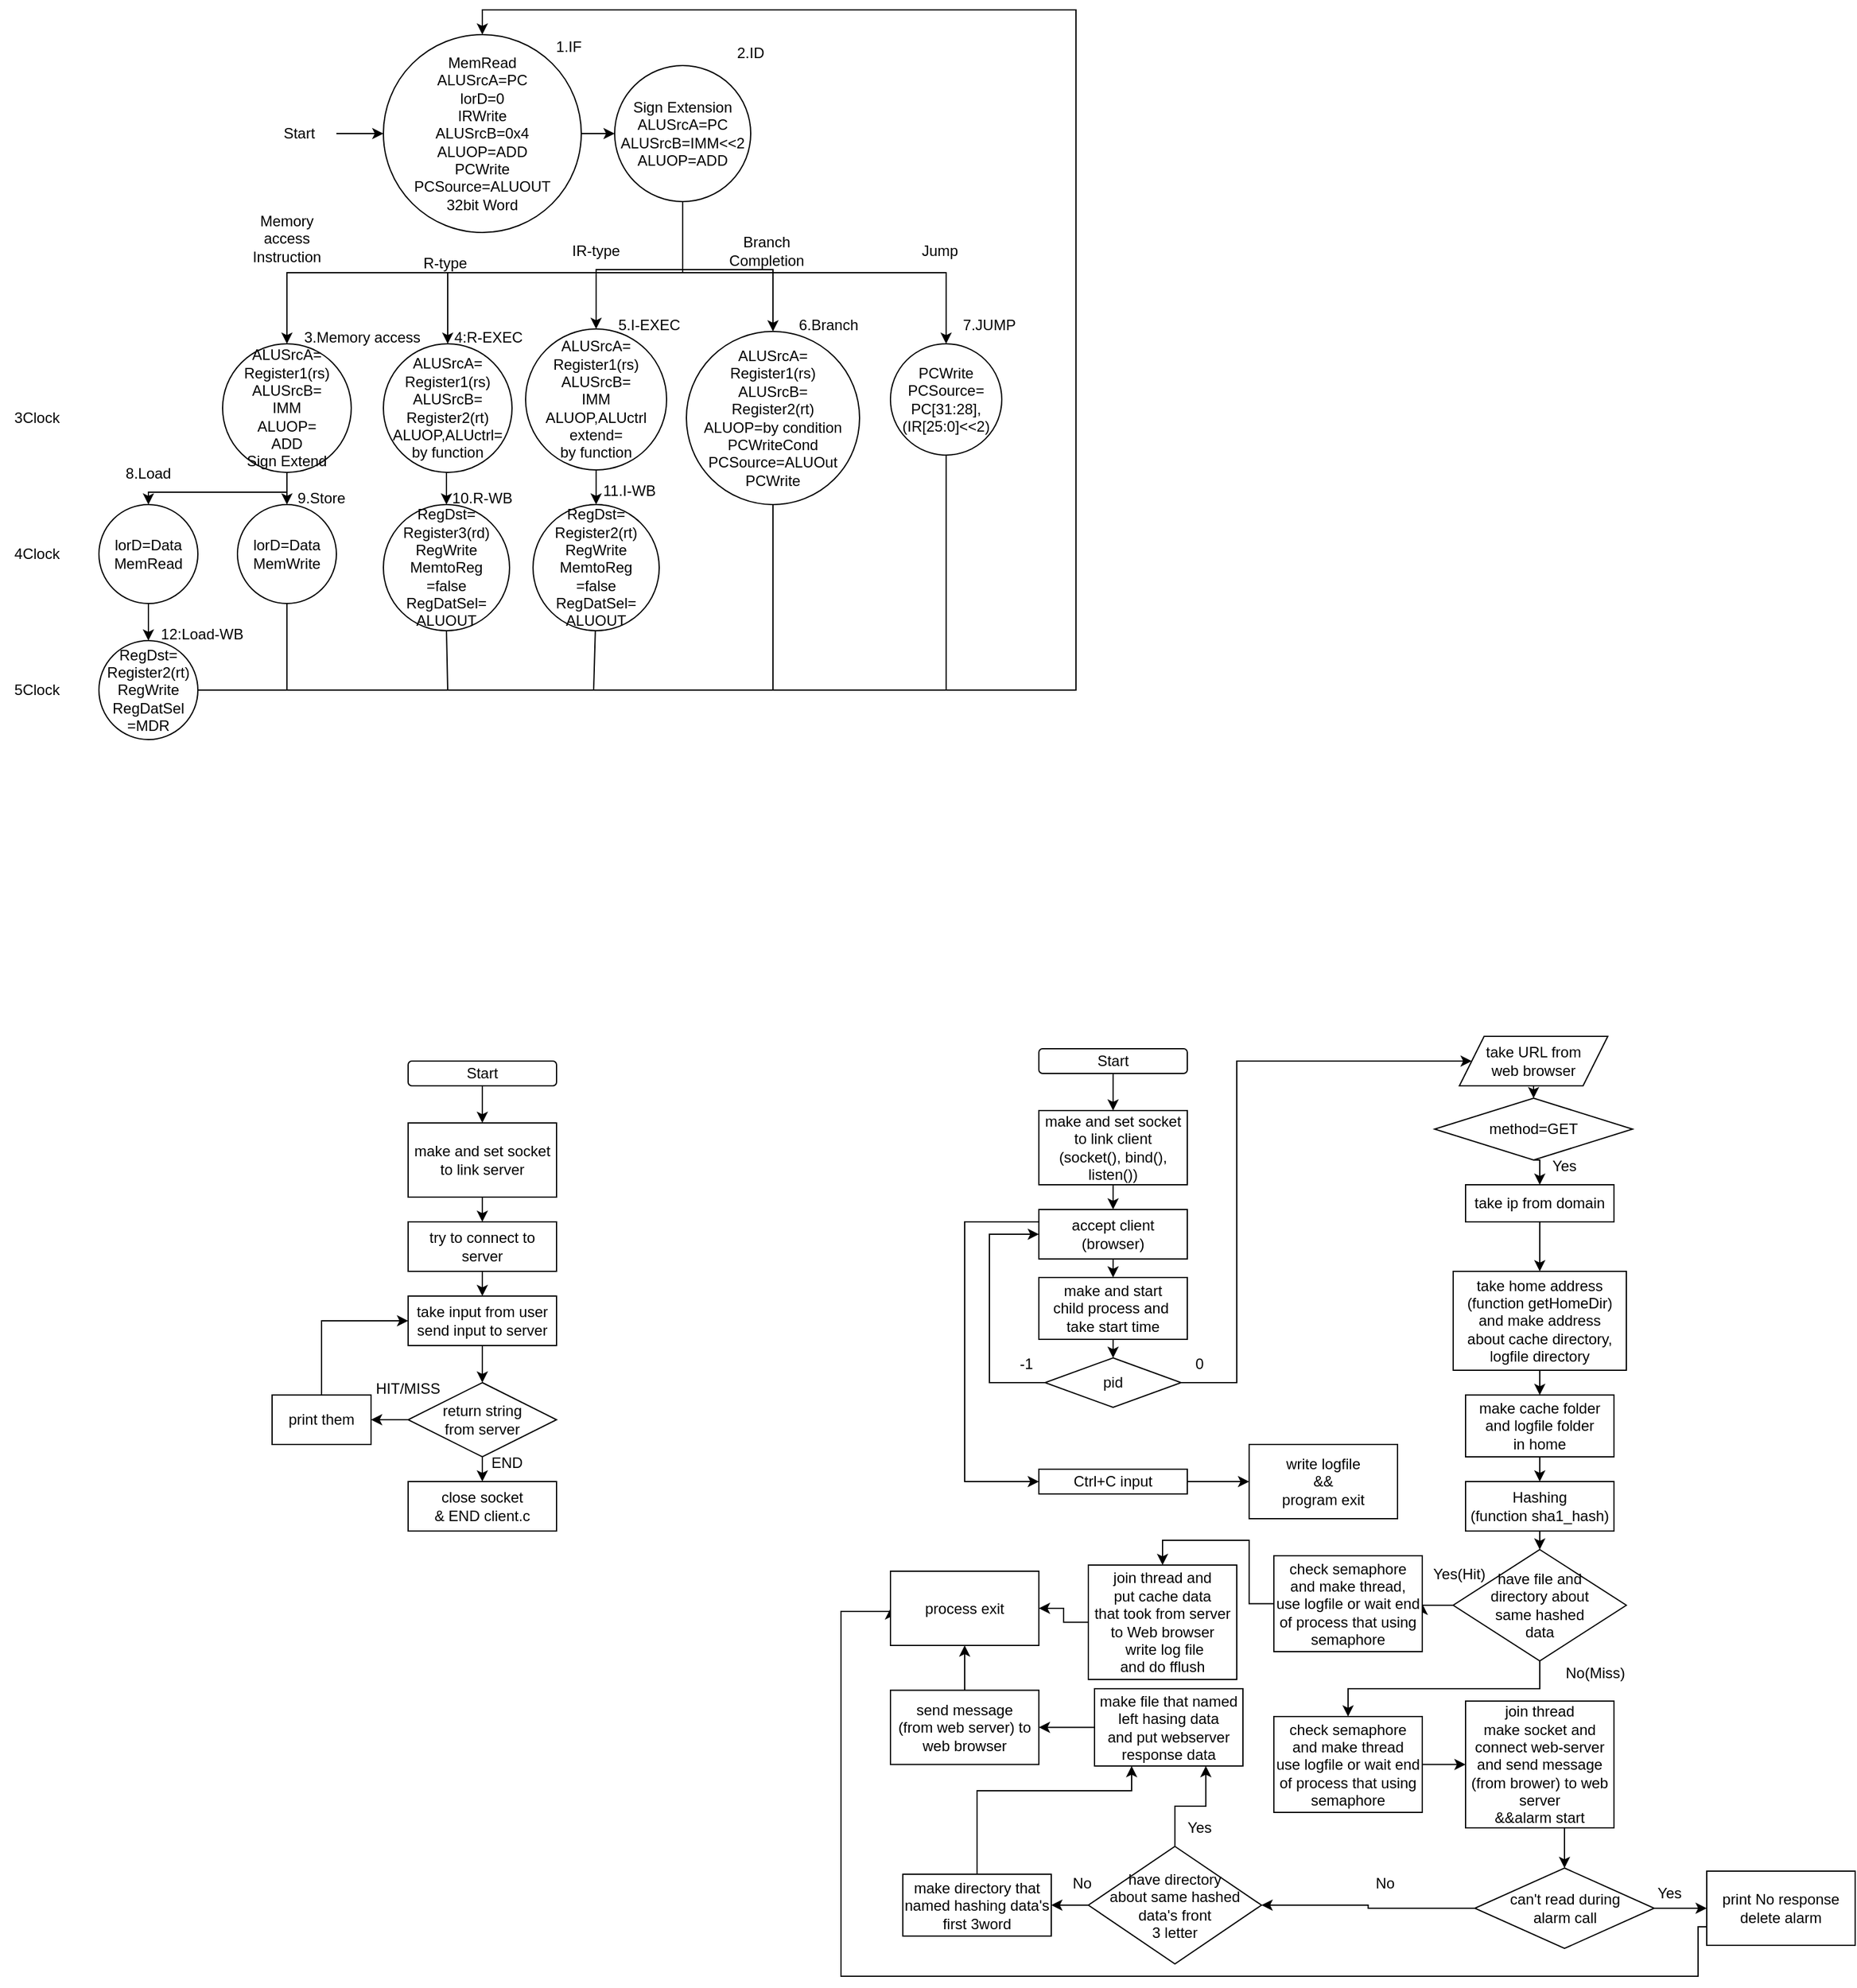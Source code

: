<mxfile version="18.1.3" type="github">
  <diagram id="t_6TBzPHU2TRJwSv7pgD" name="Page-1">
    <mxGraphModel dx="3137" dy="1996" grid="1" gridSize="10" guides="1" tooltips="1" connect="1" arrows="1" fold="1" page="1" pageScale="1" pageWidth="827" pageHeight="1169" math="0" shadow="0">
      <root>
        <mxCell id="0" />
        <mxCell id="1" parent="0" />
        <mxCell id="Y2z3vIwUoCFuLzMh5WhQ-5" style="edgeStyle=orthogonalEdgeStyle;rounded=0;orthogonalLoop=1;jettySize=auto;html=1;exitX=0.5;exitY=1;exitDx=0;exitDy=0;entryX=0.5;entryY=0;entryDx=0;entryDy=0;" parent="1" source="vjKsTmlLSWJOUTj1bVv7-1" target="Y2z3vIwUoCFuLzMh5WhQ-4" edge="1">
          <mxGeometry relative="1" as="geometry" />
        </mxCell>
        <mxCell id="vjKsTmlLSWJOUTj1bVv7-1" value="Start" style="rounded=1;whiteSpace=wrap;html=1;" parent="1" vertex="1">
          <mxGeometry x="-180" y="-30" width="120" height="20" as="geometry" />
        </mxCell>
        <mxCell id="vu2SXQQRVCWnUn75O9n0-8" style="edgeStyle=orthogonalEdgeStyle;rounded=0;orthogonalLoop=1;jettySize=auto;html=1;exitX=0.5;exitY=1;exitDx=0;exitDy=0;entryX=0.5;entryY=0;entryDx=0;entryDy=0;" parent="1" source="vjKsTmlLSWJOUTj1bVv7-12" target="vu2SXQQRVCWnUn75O9n0-7" edge="1">
          <mxGeometry relative="1" as="geometry" />
        </mxCell>
        <mxCell id="vjKsTmlLSWJOUTj1bVv7-12" value="Hashing&lt;br&gt;(function sha1_hash)" style="rounded=0;whiteSpace=wrap;html=1;" parent="1" vertex="1">
          <mxGeometry x="165" y="320" width="120" height="40" as="geometry" />
        </mxCell>
        <mxCell id="I2Csi39uXCIvPB88gHjd-7" style="edgeStyle=orthogonalEdgeStyle;rounded=0;orthogonalLoop=1;jettySize=auto;html=1;exitX=0.5;exitY=1;exitDx=0;exitDy=0;entryX=0.5;entryY=0;entryDx=0;entryDy=0;" parent="1" source="I2Csi39uXCIvPB88gHjd-2" target="I2Csi39uXCIvPB88gHjd-6" edge="1">
          <mxGeometry relative="1" as="geometry" />
        </mxCell>
        <mxCell id="I2Csi39uXCIvPB88gHjd-2" value="take home address&lt;br&gt;(function getHomeDir)&lt;br&gt;and make address&lt;br&gt;about cache directory,&lt;br&gt;logfile directory" style="rounded=0;whiteSpace=wrap;html=1;" parent="1" vertex="1">
          <mxGeometry x="155" y="150" width="140" height="80" as="geometry" />
        </mxCell>
        <mxCell id="nNZ8SvuSxZ7z4wQWRkxc-19" style="edgeStyle=orthogonalEdgeStyle;rounded=0;orthogonalLoop=1;jettySize=auto;html=1;exitX=0.5;exitY=1;exitDx=0;exitDy=0;entryX=0.5;entryY=0;entryDx=0;entryDy=0;" parent="1" source="I2Csi39uXCIvPB88gHjd-6" edge="1">
          <mxGeometry relative="1" as="geometry">
            <mxPoint x="225" y="320" as="targetPoint" />
          </mxGeometry>
        </mxCell>
        <mxCell id="I2Csi39uXCIvPB88gHjd-6" value="make cache folder and logfile folder&lt;br&gt;in home" style="rounded=0;whiteSpace=wrap;html=1;" parent="1" vertex="1">
          <mxGeometry x="165" y="250" width="120" height="50" as="geometry" />
        </mxCell>
        <mxCell id="CQIo6EbV2_NXLOoVZTtR-18" style="edgeStyle=orthogonalEdgeStyle;rounded=0;orthogonalLoop=1;jettySize=auto;html=1;exitX=0;exitY=0.5;exitDx=0;exitDy=0;entryX=1;entryY=0.5;entryDx=0;entryDy=0;" parent="1" source="I2Csi39uXCIvPB88gHjd-12" target="CQIo6EbV2_NXLOoVZTtR-17" edge="1">
          <mxGeometry relative="1" as="geometry" />
        </mxCell>
        <mxCell id="I2Csi39uXCIvPB88gHjd-12" value="make file that named left hasing data&lt;br&gt;and put webserver&lt;br&gt;response data" style="rounded=0;whiteSpace=wrap;html=1;" parent="1" vertex="1">
          <mxGeometry x="-135" y="487.5" width="120" height="62.5" as="geometry" />
        </mxCell>
        <mxCell id="CQIo6EbV2_NXLOoVZTtR-10" style="edgeStyle=orthogonalEdgeStyle;rounded=0;orthogonalLoop=1;jettySize=auto;html=1;exitX=0.5;exitY=1;exitDx=0;exitDy=0;entryX=0.5;entryY=0;entryDx=0;entryDy=0;" parent="1" source="vu2SXQQRVCWnUn75O9n0-7" target="Ky5NVHh-QfmgxSO9MNWo-6" edge="1">
          <mxGeometry relative="1" as="geometry" />
        </mxCell>
        <mxCell id="Ky5NVHh-QfmgxSO9MNWo-3" style="edgeStyle=orthogonalEdgeStyle;rounded=0;orthogonalLoop=1;jettySize=auto;html=1;exitX=0;exitY=0.5;exitDx=0;exitDy=0;entryX=1;entryY=0.5;entryDx=0;entryDy=0;" parent="1" source="vu2SXQQRVCWnUn75O9n0-7" target="Ky5NVHh-QfmgxSO9MNWo-1" edge="1">
          <mxGeometry relative="1" as="geometry" />
        </mxCell>
        <mxCell id="vu2SXQQRVCWnUn75O9n0-7" value="have file and &lt;br&gt;directory about &lt;br&gt;same hashed &lt;br&gt;data" style="rhombus;whiteSpace=wrap;html=1;" parent="1" vertex="1">
          <mxGeometry x="155" y="375" width="140" height="90" as="geometry" />
        </mxCell>
        <mxCell id="vu2SXQQRVCWnUn75O9n0-11" value="No(Miss)" style="text;html=1;strokeColor=none;fillColor=none;align=center;verticalAlign=middle;whiteSpace=wrap;rounded=0;" parent="1" vertex="1">
          <mxGeometry x="240" y="460" width="60" height="30" as="geometry" />
        </mxCell>
        <mxCell id="vu2SXQQRVCWnUn75O9n0-18" value="Yes(Hit)" style="text;html=1;strokeColor=none;fillColor=none;align=center;verticalAlign=middle;whiteSpace=wrap;rounded=0;" parent="1" vertex="1">
          <mxGeometry x="130" y="380" width="60" height="30" as="geometry" />
        </mxCell>
        <mxCell id="hi08b6Fvkj_9URR9vYfA-6" style="edgeStyle=orthogonalEdgeStyle;rounded=0;orthogonalLoop=1;jettySize=auto;html=1;exitX=0.5;exitY=0;exitDx=0;exitDy=0;entryX=0.25;entryY=1;entryDx=0;entryDy=0;" parent="1" source="hi08b6Fvkj_9URR9vYfA-2" target="I2Csi39uXCIvPB88gHjd-12" edge="1">
          <mxGeometry relative="1" as="geometry">
            <Array as="points">
              <mxPoint x="-230" y="570" />
              <mxPoint x="-105" y="570" />
            </Array>
          </mxGeometry>
        </mxCell>
        <mxCell id="hi08b6Fvkj_9URR9vYfA-2" value="make directory that named hashing data&#39;s first 3word" style="rounded=0;whiteSpace=wrap;html=1;" parent="1" vertex="1">
          <mxGeometry x="-290" y="637.5" width="120" height="50" as="geometry" />
        </mxCell>
        <mxCell id="hi08b6Fvkj_9URR9vYfA-7" value="Yes" style="text;html=1;strokeColor=none;fillColor=none;align=center;verticalAlign=middle;whiteSpace=wrap;rounded=0;" parent="1" vertex="1">
          <mxGeometry x="-80" y="585" width="60" height="30" as="geometry" />
        </mxCell>
        <mxCell id="nNZ8SvuSxZ7z4wQWRkxc-5" style="edgeStyle=orthogonalEdgeStyle;rounded=0;orthogonalLoop=1;jettySize=auto;html=1;exitX=0.5;exitY=1;exitDx=0;exitDy=0;entryX=0.5;entryY=0;entryDx=0;entryDy=0;" parent="1" source="Y2z3vIwUoCFuLzMh5WhQ-4" target="nNZ8SvuSxZ7z4wQWRkxc-4" edge="1">
          <mxGeometry relative="1" as="geometry" />
        </mxCell>
        <mxCell id="Y2z3vIwUoCFuLzMh5WhQ-4" value="make and set socket to link client&lt;br&gt;(socket(), bind(), listen())" style="rounded=0;whiteSpace=wrap;html=1;" parent="1" vertex="1">
          <mxGeometry x="-180" y="20" width="120" height="60" as="geometry" />
        </mxCell>
        <mxCell id="nNZ8SvuSxZ7z4wQWRkxc-8" style="edgeStyle=orthogonalEdgeStyle;rounded=0;orthogonalLoop=1;jettySize=auto;html=1;exitX=0.5;exitY=1;exitDx=0;exitDy=0;entryX=0.5;entryY=0;entryDx=0;entryDy=0;" parent="1" source="nNZ8SvuSxZ7z4wQWRkxc-4" target="nNZ8SvuSxZ7z4wQWRkxc-16" edge="1">
          <mxGeometry relative="1" as="geometry">
            <mxPoint x="-120.0" y="160" as="targetPoint" />
          </mxGeometry>
        </mxCell>
        <mxCell id="WwQHylQN8OvRQ_REzNWH-6" style="edgeStyle=orthogonalEdgeStyle;rounded=0;orthogonalLoop=1;jettySize=auto;html=1;exitX=0;exitY=0.25;exitDx=0;exitDy=0;entryX=0;entryY=0.5;entryDx=0;entryDy=0;" parent="1" source="nNZ8SvuSxZ7z4wQWRkxc-4" target="WwQHylQN8OvRQ_REzNWH-5" edge="1">
          <mxGeometry relative="1" as="geometry">
            <Array as="points">
              <mxPoint x="-240" y="110" />
              <mxPoint x="-240" y="320" />
            </Array>
          </mxGeometry>
        </mxCell>
        <mxCell id="nNZ8SvuSxZ7z4wQWRkxc-4" value="accept client&lt;br&gt;(browser)" style="rounded=0;whiteSpace=wrap;html=1;" parent="1" vertex="1">
          <mxGeometry x="-180" y="100" width="120" height="40" as="geometry" />
        </mxCell>
        <mxCell id="nNZ8SvuSxZ7z4wQWRkxc-11" style="edgeStyle=orthogonalEdgeStyle;rounded=0;orthogonalLoop=1;jettySize=auto;html=1;exitX=0.5;exitY=1;exitDx=0;exitDy=0;entryX=0.5;entryY=0;entryDx=0;entryDy=0;" parent="1" target="nNZ8SvuSxZ7z4wQWRkxc-10" edge="1">
          <mxGeometry relative="1" as="geometry">
            <mxPoint x="-120.0" y="200" as="sourcePoint" />
          </mxGeometry>
        </mxCell>
        <mxCell id="nNZ8SvuSxZ7z4wQWRkxc-14" style="edgeStyle=orthogonalEdgeStyle;rounded=0;orthogonalLoop=1;jettySize=auto;html=1;exitX=0;exitY=0.5;exitDx=0;exitDy=0;entryX=0;entryY=0.5;entryDx=0;entryDy=0;" parent="1" source="nNZ8SvuSxZ7z4wQWRkxc-10" target="nNZ8SvuSxZ7z4wQWRkxc-4" edge="1">
          <mxGeometry relative="1" as="geometry">
            <Array as="points">
              <mxPoint x="-220" y="240" />
              <mxPoint x="-220" y="120" />
            </Array>
          </mxGeometry>
        </mxCell>
        <mxCell id="nNZ8SvuSxZ7z4wQWRkxc-10" value="pid" style="rhombus;whiteSpace=wrap;html=1;" parent="1" vertex="1">
          <mxGeometry x="-175" y="220" width="110" height="40" as="geometry" />
        </mxCell>
        <mxCell id="nNZ8SvuSxZ7z4wQWRkxc-20" style="edgeStyle=orthogonalEdgeStyle;rounded=0;orthogonalLoop=1;jettySize=auto;html=1;exitX=0.25;exitY=1;exitDx=0;exitDy=0;entryX=0;entryY=0.5;entryDx=0;entryDy=0;" parent="1" source="nNZ8SvuSxZ7z4wQWRkxc-13" target="nNZ8SvuSxZ7z4wQWRkxc-17" edge="1">
          <mxGeometry relative="1" as="geometry">
            <Array as="points">
              <mxPoint x="-20" y="240" />
              <mxPoint x="-20" y="-20" />
            </Array>
          </mxGeometry>
        </mxCell>
        <mxCell id="nNZ8SvuSxZ7z4wQWRkxc-13" value="0" style="text;html=1;strokeColor=none;fillColor=none;align=center;verticalAlign=middle;whiteSpace=wrap;rounded=0;" parent="1" vertex="1">
          <mxGeometry x="-80" y="210" width="60" height="30" as="geometry" />
        </mxCell>
        <mxCell id="nNZ8SvuSxZ7z4wQWRkxc-15" value="-1" style="text;html=1;strokeColor=none;fillColor=none;align=center;verticalAlign=middle;whiteSpace=wrap;rounded=0;" parent="1" vertex="1">
          <mxGeometry x="-220" y="210" width="60" height="30" as="geometry" />
        </mxCell>
        <mxCell id="nNZ8SvuSxZ7z4wQWRkxc-16" value="make and start&lt;br&gt;child process and&amp;nbsp;&lt;br&gt;take start time" style="rounded=0;whiteSpace=wrap;html=1;" parent="1" vertex="1">
          <mxGeometry x="-180" y="155" width="120" height="50" as="geometry" />
        </mxCell>
        <mxCell id="Y353RMJcFQ483p9i0vvd-2" style="edgeStyle=orthogonalEdgeStyle;rounded=0;orthogonalLoop=1;jettySize=auto;html=1;exitX=0.5;exitY=1;exitDx=0;exitDy=0;entryX=0.5;entryY=0;entryDx=0;entryDy=0;" parent="1" source="nNZ8SvuSxZ7z4wQWRkxc-17" target="Y353RMJcFQ483p9i0vvd-1" edge="1">
          <mxGeometry relative="1" as="geometry" />
        </mxCell>
        <mxCell id="nNZ8SvuSxZ7z4wQWRkxc-17" value="take URL from&lt;br&gt;web browser" style="shape=parallelogram;perimeter=parallelogramPerimeter;whiteSpace=wrap;html=1;fixedSize=1;" parent="1" vertex="1">
          <mxGeometry x="160" y="-40" width="120" height="40" as="geometry" />
        </mxCell>
        <mxCell id="nNZ8SvuSxZ7z4wQWRkxc-32" style="edgeStyle=orthogonalEdgeStyle;rounded=0;orthogonalLoop=1;jettySize=auto;html=1;exitX=0.5;exitY=1;exitDx=0;exitDy=0;entryX=0.5;entryY=0;entryDx=0;entryDy=0;" parent="1" source="nNZ8SvuSxZ7z4wQWRkxc-33" target="nNZ8SvuSxZ7z4wQWRkxc-35" edge="1">
          <mxGeometry relative="1" as="geometry" />
        </mxCell>
        <mxCell id="nNZ8SvuSxZ7z4wQWRkxc-33" value="Start" style="rounded=1;whiteSpace=wrap;html=1;" parent="1" vertex="1">
          <mxGeometry x="-690" y="-20" width="120" height="20" as="geometry" />
        </mxCell>
        <mxCell id="nNZ8SvuSxZ7z4wQWRkxc-34" style="edgeStyle=orthogonalEdgeStyle;rounded=0;orthogonalLoop=1;jettySize=auto;html=1;exitX=0.5;exitY=1;exitDx=0;exitDy=0;entryX=0.5;entryY=0;entryDx=0;entryDy=0;" parent="1" source="nNZ8SvuSxZ7z4wQWRkxc-35" target="nNZ8SvuSxZ7z4wQWRkxc-37" edge="1">
          <mxGeometry relative="1" as="geometry" />
        </mxCell>
        <mxCell id="nNZ8SvuSxZ7z4wQWRkxc-35" value="make and set socket to link server" style="rounded=0;whiteSpace=wrap;html=1;" parent="1" vertex="1">
          <mxGeometry x="-690" y="30" width="120" height="60" as="geometry" />
        </mxCell>
        <mxCell id="nNZ8SvuSxZ7z4wQWRkxc-45" style="edgeStyle=orthogonalEdgeStyle;rounded=0;orthogonalLoop=1;jettySize=auto;html=1;exitX=0.5;exitY=1;exitDx=0;exitDy=0;entryX=0.5;entryY=0;entryDx=0;entryDy=0;" parent="1" source="nNZ8SvuSxZ7z4wQWRkxc-37" target="nNZ8SvuSxZ7z4wQWRkxc-44" edge="1">
          <mxGeometry relative="1" as="geometry" />
        </mxCell>
        <mxCell id="nNZ8SvuSxZ7z4wQWRkxc-37" value="try to connect to server" style="rounded=0;whiteSpace=wrap;html=1;" parent="1" vertex="1">
          <mxGeometry x="-690" y="110" width="120" height="40" as="geometry" />
        </mxCell>
        <mxCell id="nNZ8SvuSxZ7z4wQWRkxc-47" style="edgeStyle=orthogonalEdgeStyle;rounded=0;orthogonalLoop=1;jettySize=auto;html=1;exitX=0.5;exitY=1;exitDx=0;exitDy=0;entryX=0.5;entryY=0;entryDx=0;entryDy=0;" parent="1" source="nNZ8SvuSxZ7z4wQWRkxc-44" edge="1">
          <mxGeometry relative="1" as="geometry">
            <mxPoint x="-630" y="240" as="targetPoint" />
          </mxGeometry>
        </mxCell>
        <mxCell id="nNZ8SvuSxZ7z4wQWRkxc-44" value="take input from user&lt;br&gt;send input to server" style="rounded=0;whiteSpace=wrap;html=1;" parent="1" vertex="1">
          <mxGeometry x="-690" y="170" width="120" height="40" as="geometry" />
        </mxCell>
        <mxCell id="nNZ8SvuSxZ7z4wQWRkxc-50" style="edgeStyle=orthogonalEdgeStyle;rounded=0;orthogonalLoop=1;jettySize=auto;html=1;exitX=0;exitY=0.5;exitDx=0;exitDy=0;entryX=1;entryY=0.5;entryDx=0;entryDy=0;" parent="1" source="nNZ8SvuSxZ7z4wQWRkxc-48" target="nNZ8SvuSxZ7z4wQWRkxc-49" edge="1">
          <mxGeometry relative="1" as="geometry" />
        </mxCell>
        <mxCell id="nNZ8SvuSxZ7z4wQWRkxc-54" style="edgeStyle=orthogonalEdgeStyle;rounded=0;orthogonalLoop=1;jettySize=auto;html=1;exitX=0.5;exitY=1;exitDx=0;exitDy=0;entryX=0.5;entryY=0;entryDx=0;entryDy=0;" parent="1" source="nNZ8SvuSxZ7z4wQWRkxc-48" target="nNZ8SvuSxZ7z4wQWRkxc-53" edge="1">
          <mxGeometry relative="1" as="geometry" />
        </mxCell>
        <mxCell id="nNZ8SvuSxZ7z4wQWRkxc-48" value="return string&lt;br&gt;from server" style="rhombus;whiteSpace=wrap;html=1;" parent="1" vertex="1">
          <mxGeometry x="-690" y="240" width="120" height="60" as="geometry" />
        </mxCell>
        <mxCell id="nNZ8SvuSxZ7z4wQWRkxc-51" style="edgeStyle=orthogonalEdgeStyle;rounded=0;orthogonalLoop=1;jettySize=auto;html=1;exitX=0.5;exitY=0;exitDx=0;exitDy=0;entryX=0;entryY=0.5;entryDx=0;entryDy=0;" parent="1" source="nNZ8SvuSxZ7z4wQWRkxc-49" target="nNZ8SvuSxZ7z4wQWRkxc-44" edge="1">
          <mxGeometry relative="1" as="geometry" />
        </mxCell>
        <mxCell id="nNZ8SvuSxZ7z4wQWRkxc-49" value="print them" style="rounded=0;whiteSpace=wrap;html=1;" parent="1" vertex="1">
          <mxGeometry x="-800" y="250" width="80" height="40" as="geometry" />
        </mxCell>
        <mxCell id="nNZ8SvuSxZ7z4wQWRkxc-52" value="HIT/MISS" style="text;html=1;strokeColor=none;fillColor=none;align=center;verticalAlign=middle;whiteSpace=wrap;rounded=0;" parent="1" vertex="1">
          <mxGeometry x="-720" y="230" width="60" height="30" as="geometry" />
        </mxCell>
        <mxCell id="nNZ8SvuSxZ7z4wQWRkxc-53" value="close socket&lt;br&gt;&amp;amp; END client.c" style="rounded=0;whiteSpace=wrap;html=1;" parent="1" vertex="1">
          <mxGeometry x="-690" y="320" width="120" height="40" as="geometry" />
        </mxCell>
        <mxCell id="nNZ8SvuSxZ7z4wQWRkxc-55" value="END" style="text;html=1;strokeColor=none;fillColor=none;align=center;verticalAlign=middle;whiteSpace=wrap;rounded=0;" parent="1" vertex="1">
          <mxGeometry x="-640" y="290" width="60" height="30" as="geometry" />
        </mxCell>
        <mxCell id="oSIjcXwGBruGF7GxRcp6-10" style="edgeStyle=orthogonalEdgeStyle;rounded=0;orthogonalLoop=1;jettySize=auto;html=1;exitX=1;exitY=0.5;exitDx=0;exitDy=0;entryX=0;entryY=0.5;entryDx=0;entryDy=0;" parent="1" source="oSIjcXwGBruGF7GxRcp6-2" target="oSIjcXwGBruGF7GxRcp6-3" edge="1">
          <mxGeometry relative="1" as="geometry" />
        </mxCell>
        <mxCell id="oSIjcXwGBruGF7GxRcp6-2" value="MemRead&lt;br&gt;ALUSrcA=PC&lt;br&gt;lorD=0&lt;br&gt;IRWrite&lt;br&gt;ALUSrcB=0x4&lt;br&gt;ALUOP=ADD&lt;br&gt;PCWrite&lt;br&gt;PCSource=ALUOUT&lt;br&gt;32bit Word" style="ellipse;whiteSpace=wrap;html=1;aspect=fixed;" parent="1" vertex="1">
          <mxGeometry x="-710" y="-850" width="160" height="160" as="geometry" />
        </mxCell>
        <mxCell id="oSIjcXwGBruGF7GxRcp6-11" style="edgeStyle=orthogonalEdgeStyle;rounded=0;orthogonalLoop=1;jettySize=auto;html=1;exitX=0.5;exitY=1;exitDx=0;exitDy=0;entryX=0.5;entryY=0;entryDx=0;entryDy=0;" parent="1" source="oSIjcXwGBruGF7GxRcp6-3" target="oSIjcXwGBruGF7GxRcp6-9" edge="1">
          <mxGeometry relative="1" as="geometry" />
        </mxCell>
        <mxCell id="oSIjcXwGBruGF7GxRcp6-12" style="edgeStyle=orthogonalEdgeStyle;rounded=0;orthogonalLoop=1;jettySize=auto;html=1;exitX=0.5;exitY=1;exitDx=0;exitDy=0;entryX=0.5;entryY=0;entryDx=0;entryDy=0;" parent="1" source="oSIjcXwGBruGF7GxRcp6-3" target="oSIjcXwGBruGF7GxRcp6-4" edge="1">
          <mxGeometry relative="1" as="geometry" />
        </mxCell>
        <mxCell id="oSIjcXwGBruGF7GxRcp6-13" style="edgeStyle=orthogonalEdgeStyle;rounded=0;orthogonalLoop=1;jettySize=auto;html=1;exitX=0.5;exitY=1;exitDx=0;exitDy=0;entryX=0.5;entryY=0;entryDx=0;entryDy=0;" parent="1" source="oSIjcXwGBruGF7GxRcp6-3" target="oSIjcXwGBruGF7GxRcp6-5" edge="1">
          <mxGeometry relative="1" as="geometry">
            <Array as="points">
              <mxPoint x="-468" y="-660" />
              <mxPoint x="-538" y="-660" />
            </Array>
          </mxGeometry>
        </mxCell>
        <mxCell id="oSIjcXwGBruGF7GxRcp6-14" style="edgeStyle=orthogonalEdgeStyle;rounded=0;orthogonalLoop=1;jettySize=auto;html=1;exitX=0.5;exitY=1;exitDx=0;exitDy=0;entryX=0.5;entryY=0;entryDx=0;entryDy=0;" parent="1" source="oSIjcXwGBruGF7GxRcp6-3" target="oSIjcXwGBruGF7GxRcp6-6" edge="1">
          <mxGeometry relative="1" as="geometry">
            <Array as="points">
              <mxPoint x="-468" y="-660" />
              <mxPoint x="-395" y="-660" />
            </Array>
          </mxGeometry>
        </mxCell>
        <mxCell id="oSIjcXwGBruGF7GxRcp6-15" style="edgeStyle=orthogonalEdgeStyle;rounded=0;orthogonalLoop=1;jettySize=auto;html=1;exitX=0.5;exitY=1;exitDx=0;exitDy=0;entryX=0.5;entryY=0;entryDx=0;entryDy=0;" parent="1" source="oSIjcXwGBruGF7GxRcp6-3" target="oSIjcXwGBruGF7GxRcp6-7" edge="1">
          <mxGeometry relative="1" as="geometry" />
        </mxCell>
        <mxCell id="oSIjcXwGBruGF7GxRcp6-3" value="Sign Extension&lt;br&gt;ALUSrcA=PC&lt;br&gt;ALUSrcB=IMM&amp;lt;&amp;lt;2&lt;br&gt;ALUOP=ADD" style="ellipse;whiteSpace=wrap;html=1;aspect=fixed;" parent="1" vertex="1">
          <mxGeometry x="-523" y="-825" width="110" height="110" as="geometry" />
        </mxCell>
        <mxCell id="oSIjcXwGBruGF7GxRcp6-32" style="edgeStyle=orthogonalEdgeStyle;rounded=0;orthogonalLoop=1;jettySize=auto;html=1;exitX=0.5;exitY=1;exitDx=0;exitDy=0;entryX=0.5;entryY=0;entryDx=0;entryDy=0;" parent="1" source="oSIjcXwGBruGF7GxRcp6-4" target="oSIjcXwGBruGF7GxRcp6-28" edge="1">
          <mxGeometry relative="1" as="geometry" />
        </mxCell>
        <mxCell id="oSIjcXwGBruGF7GxRcp6-4" value="ALUSrcA=&lt;br&gt;Register1(rs)&lt;br&gt;ALUSrcB=&lt;br&gt;Register2(rt)&lt;br&gt;ALUOP,ALUctrl= &lt;br&gt;by function" style="ellipse;whiteSpace=wrap;html=1;aspect=fixed;" parent="1" vertex="1">
          <mxGeometry x="-710" y="-600" width="104" height="104" as="geometry" />
        </mxCell>
        <mxCell id="oSIjcXwGBruGF7GxRcp6-34" style="edgeStyle=orthogonalEdgeStyle;rounded=0;orthogonalLoop=1;jettySize=auto;html=1;exitX=0.5;exitY=1;exitDx=0;exitDy=0;entryX=0.5;entryY=0;entryDx=0;entryDy=0;" parent="1" source="oSIjcXwGBruGF7GxRcp6-5" target="oSIjcXwGBruGF7GxRcp6-33" edge="1">
          <mxGeometry relative="1" as="geometry" />
        </mxCell>
        <mxCell id="oSIjcXwGBruGF7GxRcp6-5" value="ALUSrcA=&lt;br&gt;Register1(rs)&lt;br&gt;ALUSrcB=&lt;br&gt;IMM&lt;br&gt;ALUOP,ALUctrl&lt;br&gt;extend= &lt;br&gt;by function" style="ellipse;whiteSpace=wrap;html=1;aspect=fixed;" parent="1" vertex="1">
          <mxGeometry x="-595" y="-612" width="114" height="114" as="geometry" />
        </mxCell>
        <mxCell id="oSIjcXwGBruGF7GxRcp6-6" value="ALUSrcA=&lt;br&gt;Register1(rs)&lt;br&gt;ALUSrcB=&lt;br&gt;Register2(rt)&lt;br&gt;ALUOP=by condition&lt;br&gt;PCWriteCond&lt;br&gt;PCSource=ALUOut&lt;br&gt;PCWrite" style="ellipse;whiteSpace=wrap;html=1;aspect=fixed;" parent="1" vertex="1">
          <mxGeometry x="-465" y="-610" width="140" height="140" as="geometry" />
        </mxCell>
        <mxCell id="oSIjcXwGBruGF7GxRcp6-7" value="PCWrite&lt;br&gt;PCSource=&lt;br&gt;PC[31:28],(IR[25:0]&amp;lt;&amp;lt;2)" style="ellipse;whiteSpace=wrap;html=1;aspect=fixed;" parent="1" vertex="1">
          <mxGeometry x="-300" y="-600" width="90" height="90" as="geometry" />
        </mxCell>
        <mxCell id="oSIjcXwGBruGF7GxRcp6-24" style="edgeStyle=orthogonalEdgeStyle;rounded=0;orthogonalLoop=1;jettySize=auto;html=1;exitX=0.5;exitY=1;exitDx=0;exitDy=0;entryX=0.5;entryY=0;entryDx=0;entryDy=0;" parent="1" source="oSIjcXwGBruGF7GxRcp6-9" target="oSIjcXwGBruGF7GxRcp6-22" edge="1">
          <mxGeometry relative="1" as="geometry" />
        </mxCell>
        <mxCell id="oSIjcXwGBruGF7GxRcp6-25" style="edgeStyle=orthogonalEdgeStyle;rounded=0;orthogonalLoop=1;jettySize=auto;html=1;exitX=0.5;exitY=1;exitDx=0;exitDy=0;entryX=0.5;entryY=0;entryDx=0;entryDy=0;" parent="1" source="oSIjcXwGBruGF7GxRcp6-9" target="oSIjcXwGBruGF7GxRcp6-23" edge="1">
          <mxGeometry relative="1" as="geometry">
            <Array as="points">
              <mxPoint x="-788" y="-480" />
              <mxPoint x="-900" y="-480" />
            </Array>
          </mxGeometry>
        </mxCell>
        <mxCell id="oSIjcXwGBruGF7GxRcp6-9" value="ALUSrcA=&lt;br&gt;Register1(rs)&lt;br&gt;ALUSrcB=&lt;br&gt;IMM&lt;br&gt;ALUOP= &lt;br&gt;ADD&lt;br&gt;Sign Extend" style="ellipse;whiteSpace=wrap;html=1;aspect=fixed;" parent="1" vertex="1">
          <mxGeometry x="-840" y="-600" width="104" height="104" as="geometry" />
        </mxCell>
        <mxCell id="oSIjcXwGBruGF7GxRcp6-16" value="Memory access&lt;br&gt;Instruction" style="text;html=1;strokeColor=none;fillColor=none;align=center;verticalAlign=middle;whiteSpace=wrap;rounded=0;" parent="1" vertex="1">
          <mxGeometry x="-818" y="-700" width="60" height="30" as="geometry" />
        </mxCell>
        <mxCell id="oSIjcXwGBruGF7GxRcp6-17" value="R-type" style="text;html=1;strokeColor=none;fillColor=none;align=center;verticalAlign=middle;whiteSpace=wrap;rounded=0;" parent="1" vertex="1">
          <mxGeometry x="-690" y="-680" width="60" height="30" as="geometry" />
        </mxCell>
        <mxCell id="oSIjcXwGBruGF7GxRcp6-18" value="IR-type" style="text;html=1;strokeColor=none;fillColor=none;align=center;verticalAlign=middle;whiteSpace=wrap;rounded=0;" parent="1" vertex="1">
          <mxGeometry x="-568" y="-690" width="60" height="30" as="geometry" />
        </mxCell>
        <mxCell id="oSIjcXwGBruGF7GxRcp6-20" value="Branch Completion" style="text;html=1;strokeColor=none;fillColor=none;align=center;verticalAlign=middle;whiteSpace=wrap;rounded=0;" parent="1" vertex="1">
          <mxGeometry x="-430" y="-690" width="60" height="30" as="geometry" />
        </mxCell>
        <mxCell id="oSIjcXwGBruGF7GxRcp6-21" value="Jump" style="text;html=1;strokeColor=none;fillColor=none;align=center;verticalAlign=middle;whiteSpace=wrap;rounded=0;" parent="1" vertex="1">
          <mxGeometry x="-290" y="-690" width="60" height="30" as="geometry" />
        </mxCell>
        <mxCell id="oSIjcXwGBruGF7GxRcp6-22" value="lorD=Data&lt;br&gt;MemWrite" style="ellipse;whiteSpace=wrap;html=1;aspect=fixed;" parent="1" vertex="1">
          <mxGeometry x="-828" y="-470" width="80" height="80" as="geometry" />
        </mxCell>
        <mxCell id="oSIjcXwGBruGF7GxRcp6-38" style="edgeStyle=orthogonalEdgeStyle;rounded=0;orthogonalLoop=1;jettySize=auto;html=1;exitX=0.5;exitY=1;exitDx=0;exitDy=0;entryX=0.5;entryY=0;entryDx=0;entryDy=0;" parent="1" source="oSIjcXwGBruGF7GxRcp6-23" target="oSIjcXwGBruGF7GxRcp6-35" edge="1">
          <mxGeometry relative="1" as="geometry" />
        </mxCell>
        <mxCell id="oSIjcXwGBruGF7GxRcp6-23" value="lorD=Data&lt;br&gt;MemRead" style="ellipse;whiteSpace=wrap;html=1;aspect=fixed;" parent="1" vertex="1">
          <mxGeometry x="-940" y="-470" width="80" height="80" as="geometry" />
        </mxCell>
        <mxCell id="oSIjcXwGBruGF7GxRcp6-26" value="8.Load" style="text;html=1;strokeColor=none;fillColor=none;align=center;verticalAlign=middle;whiteSpace=wrap;rounded=0;" parent="1" vertex="1">
          <mxGeometry x="-930" y="-510" width="60" height="30" as="geometry" />
        </mxCell>
        <mxCell id="oSIjcXwGBruGF7GxRcp6-27" value="9.Store" style="text;html=1;strokeColor=none;fillColor=none;align=center;verticalAlign=middle;whiteSpace=wrap;rounded=0;" parent="1" vertex="1">
          <mxGeometry x="-790" y="-490" width="60" height="30" as="geometry" />
        </mxCell>
        <mxCell id="oSIjcXwGBruGF7GxRcp6-28" value="RegDst=&lt;br&gt;Register3(rd)&lt;br&gt;RegWrite&lt;br&gt;MemtoReg&lt;br&gt;=false&lt;br&gt;RegDatSel=&lt;br&gt;ALUOUT" style="ellipse;whiteSpace=wrap;html=1;aspect=fixed;" parent="1" vertex="1">
          <mxGeometry x="-710" y="-470" width="102" height="102" as="geometry" />
        </mxCell>
        <mxCell id="oSIjcXwGBruGF7GxRcp6-33" value="RegDst=&lt;br&gt;Register3(rd)&lt;br&gt;RegWrite&lt;br&gt;MemtoReg&lt;br&gt;=false" style="ellipse;whiteSpace=wrap;html=1;aspect=fixed;" parent="1" vertex="1">
          <mxGeometry x="-578" y="-470" width="80" height="80" as="geometry" />
        </mxCell>
        <mxCell id="oSIjcXwGBruGF7GxRcp6-39" style="edgeStyle=orthogonalEdgeStyle;rounded=0;orthogonalLoop=1;jettySize=auto;html=1;exitX=1;exitY=0.5;exitDx=0;exitDy=0;entryX=0.5;entryY=0;entryDx=0;entryDy=0;" parent="1" source="oSIjcXwGBruGF7GxRcp6-35" target="oSIjcXwGBruGF7GxRcp6-2" edge="1">
          <mxGeometry relative="1" as="geometry">
            <Array as="points">
              <mxPoint x="-150" y="-320" />
              <mxPoint x="-150" y="-870" />
              <mxPoint x="-630" y="-870" />
            </Array>
          </mxGeometry>
        </mxCell>
        <mxCell id="oSIjcXwGBruGF7GxRcp6-35" value="RegDst=&lt;br&gt;Register2(rt)&lt;br&gt;RegWrite&lt;br&gt;RegDatSel&lt;br&gt;=MDR" style="ellipse;whiteSpace=wrap;html=1;aspect=fixed;" parent="1" vertex="1">
          <mxGeometry x="-940" y="-360" width="80" height="80" as="geometry" />
        </mxCell>
        <mxCell id="oSIjcXwGBruGF7GxRcp6-37" style="edgeStyle=orthogonalEdgeStyle;rounded=0;orthogonalLoop=1;jettySize=auto;html=1;exitX=1;exitY=0.5;exitDx=0;exitDy=0;entryX=0;entryY=0.5;entryDx=0;entryDy=0;" parent="1" source="oSIjcXwGBruGF7GxRcp6-36" target="oSIjcXwGBruGF7GxRcp6-2" edge="1">
          <mxGeometry relative="1" as="geometry" />
        </mxCell>
        <mxCell id="oSIjcXwGBruGF7GxRcp6-36" value="Start" style="text;html=1;strokeColor=none;fillColor=none;align=center;verticalAlign=middle;whiteSpace=wrap;rounded=0;" parent="1" vertex="1">
          <mxGeometry x="-808" y="-785" width="60" height="30" as="geometry" />
        </mxCell>
        <mxCell id="oSIjcXwGBruGF7GxRcp6-41" value="" style="endArrow=none;html=1;rounded=0;entryX=0.5;entryY=1;entryDx=0;entryDy=0;" parent="1" target="oSIjcXwGBruGF7GxRcp6-7" edge="1">
          <mxGeometry width="50" height="50" relative="1" as="geometry">
            <mxPoint x="-255" y="-320" as="sourcePoint" />
            <mxPoint x="-410" y="-550" as="targetPoint" />
          </mxGeometry>
        </mxCell>
        <mxCell id="oSIjcXwGBruGF7GxRcp6-43" value="" style="endArrow=none;html=1;rounded=0;exitX=0.5;exitY=1;exitDx=0;exitDy=0;" parent="1" source="oSIjcXwGBruGF7GxRcp6-6" edge="1">
          <mxGeometry width="50" height="50" relative="1" as="geometry">
            <mxPoint x="-460" y="-500" as="sourcePoint" />
            <mxPoint x="-395" y="-320" as="targetPoint" />
          </mxGeometry>
        </mxCell>
        <mxCell id="oSIjcXwGBruGF7GxRcp6-44" value="" style="endArrow=none;html=1;rounded=0;exitX=0.5;exitY=1;exitDx=0;exitDy=0;" parent="1" source="oSIjcXwGBruGF7GxRcp6-33" edge="1">
          <mxGeometry width="50" height="50" relative="1" as="geometry">
            <mxPoint x="-460" y="-500" as="sourcePoint" />
            <mxPoint x="-540" y="-320" as="targetPoint" />
          </mxGeometry>
        </mxCell>
        <mxCell id="oSIjcXwGBruGF7GxRcp6-45" value="" style="endArrow=none;html=1;rounded=0;exitX=0.5;exitY=1;exitDx=0;exitDy=0;" parent="1" source="oSIjcXwGBruGF7GxRcp6-28" edge="1">
          <mxGeometry width="50" height="50" relative="1" as="geometry">
            <mxPoint x="-460" y="-500" as="sourcePoint" />
            <mxPoint x="-658" y="-320" as="targetPoint" />
          </mxGeometry>
        </mxCell>
        <mxCell id="oSIjcXwGBruGF7GxRcp6-46" value="" style="endArrow=none;html=1;rounded=0;exitX=0.5;exitY=1;exitDx=0;exitDy=0;" parent="1" source="oSIjcXwGBruGF7GxRcp6-22" edge="1">
          <mxGeometry width="50" height="50" relative="1" as="geometry">
            <mxPoint x="-570" y="-500" as="sourcePoint" />
            <mxPoint x="-788" y="-320" as="targetPoint" />
          </mxGeometry>
        </mxCell>
        <mxCell id="oSIjcXwGBruGF7GxRcp6-47" value="3Clock" style="text;html=1;strokeColor=none;fillColor=none;align=center;verticalAlign=middle;whiteSpace=wrap;rounded=0;" parent="1" vertex="1">
          <mxGeometry x="-1020" y="-555" width="60" height="30" as="geometry" />
        </mxCell>
        <mxCell id="oSIjcXwGBruGF7GxRcp6-48" value="4Clock" style="text;html=1;strokeColor=none;fillColor=none;align=center;verticalAlign=middle;whiteSpace=wrap;rounded=0;" parent="1" vertex="1">
          <mxGeometry x="-1020" y="-445" width="60" height="30" as="geometry" />
        </mxCell>
        <mxCell id="oSIjcXwGBruGF7GxRcp6-49" value="5Clock" style="text;html=1;strokeColor=none;fillColor=none;align=center;verticalAlign=middle;whiteSpace=wrap;rounded=0;" parent="1" vertex="1">
          <mxGeometry x="-1020" y="-335" width="60" height="30" as="geometry" />
        </mxCell>
        <mxCell id="oSIjcXwGBruGF7GxRcp6-50" value="1.IF" style="text;html=1;strokeColor=none;fillColor=none;align=center;verticalAlign=middle;whiteSpace=wrap;rounded=0;" parent="1" vertex="1">
          <mxGeometry x="-590" y="-855" width="60" height="30" as="geometry" />
        </mxCell>
        <mxCell id="oSIjcXwGBruGF7GxRcp6-51" value="2.ID" style="text;html=1;strokeColor=none;fillColor=none;align=center;verticalAlign=middle;whiteSpace=wrap;rounded=0;" parent="1" vertex="1">
          <mxGeometry x="-443" y="-850" width="60" height="30" as="geometry" />
        </mxCell>
        <mxCell id="0Ko2_ak4A7saZXzcyRrK-1" value="RegDst=&lt;br&gt;Register2(rt)&lt;br&gt;RegWrite&lt;br&gt;MemtoReg&lt;br&gt;=false&lt;br&gt;RegDatSel=&lt;br&gt;ALUOUT" style="ellipse;whiteSpace=wrap;html=1;aspect=fixed;" parent="1" vertex="1">
          <mxGeometry x="-589" y="-470" width="102" height="102" as="geometry" />
        </mxCell>
        <mxCell id="TjrlN2TW7ZmEzhY2OhVJ-1" value="4:R-EXEC" style="text;html=1;strokeColor=none;fillColor=none;align=center;verticalAlign=middle;whiteSpace=wrap;rounded=0;" parent="1" vertex="1">
          <mxGeometry x="-655" y="-620" width="60" height="30" as="geometry" />
        </mxCell>
        <mxCell id="TjrlN2TW7ZmEzhY2OhVJ-2" value="10.R-WB" style="text;html=1;strokeColor=none;fillColor=none;align=center;verticalAlign=middle;whiteSpace=wrap;rounded=0;" parent="1" vertex="1">
          <mxGeometry x="-660" y="-490" width="60" height="30" as="geometry" />
        </mxCell>
        <mxCell id="TjrlN2TW7ZmEzhY2OhVJ-3" value="6.Branch" style="text;html=1;strokeColor=none;fillColor=none;align=center;verticalAlign=middle;whiteSpace=wrap;rounded=0;" parent="1" vertex="1">
          <mxGeometry x="-380" y="-630" width="60" height="30" as="geometry" />
        </mxCell>
        <mxCell id="TjrlN2TW7ZmEzhY2OhVJ-4" value="7.JUMP" style="text;html=1;strokeColor=none;fillColor=none;align=center;verticalAlign=middle;whiteSpace=wrap;rounded=0;" parent="1" vertex="1">
          <mxGeometry x="-250" y="-630" width="60" height="30" as="geometry" />
        </mxCell>
        <mxCell id="TjrlN2TW7ZmEzhY2OhVJ-5" value="5.I-EXEC" style="text;html=1;strokeColor=none;fillColor=none;align=center;verticalAlign=middle;whiteSpace=wrap;rounded=0;" parent="1" vertex="1">
          <mxGeometry x="-530" y="-630" width="70" height="30" as="geometry" />
        </mxCell>
        <mxCell id="TjrlN2TW7ZmEzhY2OhVJ-6" value="3.Memory access" style="text;html=1;strokeColor=none;fillColor=none;align=center;verticalAlign=middle;whiteSpace=wrap;rounded=0;" parent="1" vertex="1">
          <mxGeometry x="-780" y="-620" width="106" height="30" as="geometry" />
        </mxCell>
        <mxCell id="TjrlN2TW7ZmEzhY2OhVJ-9" value="11.I-WB" style="text;html=1;strokeColor=none;fillColor=none;align=center;verticalAlign=middle;whiteSpace=wrap;rounded=0;" parent="1" vertex="1">
          <mxGeometry x="-541" y="-496" width="60" height="30" as="geometry" />
        </mxCell>
        <mxCell id="TjrlN2TW7ZmEzhY2OhVJ-10" value="12:Load-WB" style="text;html=1;strokeColor=none;fillColor=none;align=center;verticalAlign=middle;whiteSpace=wrap;rounded=0;" parent="1" vertex="1">
          <mxGeometry x="-895" y="-380" width="77" height="30" as="geometry" />
        </mxCell>
        <mxCell id="CQIo6EbV2_NXLOoVZTtR-3" style="edgeStyle=orthogonalEdgeStyle;rounded=0;orthogonalLoop=1;jettySize=auto;html=1;exitX=0.5;exitY=1;exitDx=0;exitDy=0;entryX=0.5;entryY=0;entryDx=0;entryDy=0;" parent="1" source="Y353RMJcFQ483p9i0vvd-1" target="CQIo6EbV2_NXLOoVZTtR-1" edge="1">
          <mxGeometry relative="1" as="geometry" />
        </mxCell>
        <mxCell id="Y353RMJcFQ483p9i0vvd-1" value="method=GET" style="rhombus;whiteSpace=wrap;html=1;" parent="1" vertex="1">
          <mxGeometry x="140" y="10" width="160" height="50" as="geometry" />
        </mxCell>
        <mxCell id="Y353RMJcFQ483p9i0vvd-4" value="Yes" style="text;html=1;strokeColor=none;fillColor=none;align=center;verticalAlign=middle;whiteSpace=wrap;rounded=0;" parent="1" vertex="1">
          <mxGeometry x="215" y="50" width="60" height="30" as="geometry" />
        </mxCell>
        <mxCell id="CQIo6EbV2_NXLOoVZTtR-4" style="edgeStyle=orthogonalEdgeStyle;rounded=0;orthogonalLoop=1;jettySize=auto;html=1;exitX=0.5;exitY=1;exitDx=0;exitDy=0;entryX=0.5;entryY=0;entryDx=0;entryDy=0;" parent="1" source="CQIo6EbV2_NXLOoVZTtR-1" target="I2Csi39uXCIvPB88gHjd-2" edge="1">
          <mxGeometry relative="1" as="geometry" />
        </mxCell>
        <mxCell id="CQIo6EbV2_NXLOoVZTtR-1" value="take ip from domain&lt;br&gt;" style="rounded=0;whiteSpace=wrap;html=1;" parent="1" vertex="1">
          <mxGeometry x="165" y="80" width="120" height="30" as="geometry" />
        </mxCell>
        <mxCell id="CQIo6EbV2_NXLOoVZTtR-23" style="edgeStyle=orthogonalEdgeStyle;rounded=0;orthogonalLoop=1;jettySize=auto;html=1;exitX=0.5;exitY=1;exitDx=0;exitDy=0;entryX=0.5;entryY=0;entryDx=0;entryDy=0;" parent="1" source="CQIo6EbV2_NXLOoVZTtR-6" target="CQIo6EbV2_NXLOoVZTtR-21" edge="1">
          <mxGeometry relative="1" as="geometry" />
        </mxCell>
        <mxCell id="CQIo6EbV2_NXLOoVZTtR-6" value="&lt;span&gt;join thread&lt;br&gt;make socket and connect web-server&lt;br&gt;and send message (from brower) to web server&lt;br&gt;&amp;amp;&amp;amp;alarm start&lt;br&gt;&lt;/span&gt;" style="rounded=0;whiteSpace=wrap;html=1;" parent="1" vertex="1">
          <mxGeometry x="165" y="497.5" width="120" height="102.5" as="geometry" />
        </mxCell>
        <mxCell id="CQIo6EbV2_NXLOoVZTtR-13" style="edgeStyle=orthogonalEdgeStyle;rounded=0;orthogonalLoop=1;jettySize=auto;html=1;exitX=0;exitY=0.5;exitDx=0;exitDy=0;entryX=1;entryY=0.5;entryDx=0;entryDy=0;" parent="1" source="CQIo6EbV2_NXLOoVZTtR-7" target="hi08b6Fvkj_9URR9vYfA-2" edge="1">
          <mxGeometry relative="1" as="geometry">
            <mxPoint x="-135.0" y="662.5" as="sourcePoint" />
          </mxGeometry>
        </mxCell>
        <mxCell id="CQIo6EbV2_NXLOoVZTtR-19" style="edgeStyle=orthogonalEdgeStyle;rounded=0;orthogonalLoop=1;jettySize=auto;html=1;exitX=0.5;exitY=0;exitDx=0;exitDy=0;entryX=0.75;entryY=1;entryDx=0;entryDy=0;" parent="1" source="CQIo6EbV2_NXLOoVZTtR-7" target="I2Csi39uXCIvPB88gHjd-12" edge="1">
          <mxGeometry relative="1" as="geometry">
            <mxPoint x="-65.0" y="615" as="sourcePoint" />
          </mxGeometry>
        </mxCell>
        <mxCell id="CQIo6EbV2_NXLOoVZTtR-7" value="have directory &lt;br&gt;about same hashed data&#39;s front &lt;br&gt;3 letter" style="rhombus;whiteSpace=wrap;html=1;" parent="1" vertex="1">
          <mxGeometry x="-140" y="615" width="140" height="95" as="geometry" />
        </mxCell>
        <mxCell id="WwQHylQN8OvRQ_REzNWH-3" style="edgeStyle=orthogonalEdgeStyle;rounded=0;orthogonalLoop=1;jettySize=auto;html=1;exitX=0;exitY=0.5;exitDx=0;exitDy=0;entryX=1;entryY=0.5;entryDx=0;entryDy=0;" parent="1" source="CQIo6EbV2_NXLOoVZTtR-11" target="WwQHylQN8OvRQ_REzNWH-1" edge="1">
          <mxGeometry relative="1" as="geometry" />
        </mxCell>
        <mxCell id="CQIo6EbV2_NXLOoVZTtR-11" value="join thread and&lt;br&gt;put cache data&lt;br&gt;that took from server&lt;br&gt;to Web browser&lt;br&gt;&amp;nbsp;write log file&lt;br&gt;and do fflush" style="rounded=0;whiteSpace=wrap;html=1;" parent="1" vertex="1">
          <mxGeometry x="-140" y="387.5" width="120" height="92.5" as="geometry" />
        </mxCell>
        <mxCell id="WwQHylQN8OvRQ_REzNWH-2" style="edgeStyle=orthogonalEdgeStyle;rounded=0;orthogonalLoop=1;jettySize=auto;html=1;exitX=0.5;exitY=0;exitDx=0;exitDy=0;entryX=0.5;entryY=1;entryDx=0;entryDy=0;" parent="1" source="CQIo6EbV2_NXLOoVZTtR-17" target="WwQHylQN8OvRQ_REzNWH-1" edge="1">
          <mxGeometry relative="1" as="geometry" />
        </mxCell>
        <mxCell id="CQIo6EbV2_NXLOoVZTtR-17" value="send message&lt;br&gt;(from web server) to web browser" style="rounded=0;whiteSpace=wrap;html=1;" parent="1" vertex="1">
          <mxGeometry x="-300" y="488.75" width="120" height="60" as="geometry" />
        </mxCell>
        <mxCell id="CQIo6EbV2_NXLOoVZTtR-20" value="No" style="text;html=1;strokeColor=none;fillColor=none;align=center;verticalAlign=middle;whiteSpace=wrap;rounded=0;" parent="1" vertex="1">
          <mxGeometry x="-175" y="630" width="60" height="30" as="geometry" />
        </mxCell>
        <mxCell id="CQIo6EbV2_NXLOoVZTtR-26" style="edgeStyle=orthogonalEdgeStyle;rounded=0;orthogonalLoop=1;jettySize=auto;html=1;exitX=1;exitY=0.5;exitDx=0;exitDy=0;entryX=0;entryY=0.5;entryDx=0;entryDy=0;" parent="1" source="CQIo6EbV2_NXLOoVZTtR-21" target="CQIo6EbV2_NXLOoVZTtR-25" edge="1">
          <mxGeometry relative="1" as="geometry" />
        </mxCell>
        <mxCell id="Ky5NVHh-QfmgxSO9MNWo-11" style="edgeStyle=orthogonalEdgeStyle;rounded=0;orthogonalLoop=1;jettySize=auto;html=1;exitX=0;exitY=0.5;exitDx=0;exitDy=0;entryX=1;entryY=0.5;entryDx=0;entryDy=0;" parent="1" source="CQIo6EbV2_NXLOoVZTtR-21" target="CQIo6EbV2_NXLOoVZTtR-7" edge="1">
          <mxGeometry relative="1" as="geometry" />
        </mxCell>
        <mxCell id="CQIo6EbV2_NXLOoVZTtR-21" value="can&#39;t read during&lt;br&gt;alarm call" style="rhombus;whiteSpace=wrap;html=1;" parent="1" vertex="1">
          <mxGeometry x="172.5" y="632.5" width="145" height="65" as="geometry" />
        </mxCell>
        <mxCell id="WwQHylQN8OvRQ_REzNWH-4" style="edgeStyle=orthogonalEdgeStyle;rounded=0;orthogonalLoop=1;jettySize=auto;html=1;exitX=0;exitY=0.75;exitDx=0;exitDy=0;entryX=0;entryY=0.5;entryDx=0;entryDy=0;" parent="1" source="CQIo6EbV2_NXLOoVZTtR-25" target="WwQHylQN8OvRQ_REzNWH-1" edge="1">
          <mxGeometry relative="1" as="geometry">
            <Array as="points">
              <mxPoint x="353" y="680" />
              <mxPoint x="353" y="720" />
              <mxPoint x="-340" y="720" />
              <mxPoint x="-340" y="425" />
              <mxPoint x="-300" y="425" />
            </Array>
          </mxGeometry>
        </mxCell>
        <mxCell id="CQIo6EbV2_NXLOoVZTtR-25" value="print No response&lt;br&gt;delete alarm" style="rounded=0;whiteSpace=wrap;html=1;" parent="1" vertex="1">
          <mxGeometry x="360" y="635" width="120" height="60" as="geometry" />
        </mxCell>
        <mxCell id="WwQHylQN8OvRQ_REzNWH-1" value="process exit" style="rounded=0;whiteSpace=wrap;html=1;" parent="1" vertex="1">
          <mxGeometry x="-300" y="392.5" width="120" height="60" as="geometry" />
        </mxCell>
        <mxCell id="WwQHylQN8OvRQ_REzNWH-8" style="edgeStyle=orthogonalEdgeStyle;rounded=0;orthogonalLoop=1;jettySize=auto;html=1;exitX=1;exitY=0.5;exitDx=0;exitDy=0;entryX=0;entryY=0.5;entryDx=0;entryDy=0;" parent="1" source="WwQHylQN8OvRQ_REzNWH-5" target="WwQHylQN8OvRQ_REzNWH-7" edge="1">
          <mxGeometry relative="1" as="geometry" />
        </mxCell>
        <mxCell id="WwQHylQN8OvRQ_REzNWH-5" value="Ctrl+C input" style="rounded=0;whiteSpace=wrap;html=1;" parent="1" vertex="1">
          <mxGeometry x="-180" y="310" width="120" height="20" as="geometry" />
        </mxCell>
        <mxCell id="WwQHylQN8OvRQ_REzNWH-7" value="write logfile&lt;br&gt;&amp;amp;&amp;amp;&lt;br&gt;program exit" style="rounded=0;whiteSpace=wrap;html=1;" parent="1" vertex="1">
          <mxGeometry x="-10" y="290" width="120" height="60" as="geometry" />
        </mxCell>
        <mxCell id="Ky5NVHh-QfmgxSO9MNWo-4" style="edgeStyle=orthogonalEdgeStyle;rounded=0;orthogonalLoop=1;jettySize=auto;html=1;exitX=0;exitY=0.5;exitDx=0;exitDy=0;entryX=0.5;entryY=0;entryDx=0;entryDy=0;" parent="1" source="Ky5NVHh-QfmgxSO9MNWo-1" target="CQIo6EbV2_NXLOoVZTtR-11" edge="1">
          <mxGeometry relative="1" as="geometry" />
        </mxCell>
        <mxCell id="Ky5NVHh-QfmgxSO9MNWo-1" value="check semaphore&lt;br&gt;and&lt;br&gt;use logfile or wait end of process that using semaphore" style="rounded=0;whiteSpace=wrap;html=1;" parent="1" vertex="1">
          <mxGeometry x="10" y="380" width="120" height="77.5" as="geometry" />
        </mxCell>
        <mxCell id="Ky5NVHh-QfmgxSO9MNWo-5" value="check semaphore&lt;br&gt;and make thread,&lt;br&gt;use logfile or wait end of process that using semaphore" style="rounded=0;whiteSpace=wrap;html=1;" parent="1" vertex="1">
          <mxGeometry x="10" y="380" width="120" height="77.5" as="geometry" />
        </mxCell>
        <mxCell id="Ky5NVHh-QfmgxSO9MNWo-10" style="edgeStyle=orthogonalEdgeStyle;rounded=0;orthogonalLoop=1;jettySize=auto;html=1;exitX=1;exitY=0.5;exitDx=0;exitDy=0;entryX=0;entryY=0.5;entryDx=0;entryDy=0;" parent="1" source="Ky5NVHh-QfmgxSO9MNWo-6" target="CQIo6EbV2_NXLOoVZTtR-6" edge="1">
          <mxGeometry relative="1" as="geometry" />
        </mxCell>
        <mxCell id="Ky5NVHh-QfmgxSO9MNWo-6" value="check semaphore&lt;br&gt;and make thread&lt;br&gt;use logfile or wait end of process that using semaphore" style="rounded=0;whiteSpace=wrap;html=1;" parent="1" vertex="1">
          <mxGeometry x="10" y="510" width="120" height="77.5" as="geometry" />
        </mxCell>
        <mxCell id="Ky5NVHh-QfmgxSO9MNWo-12" value="Yes" style="text;html=1;strokeColor=none;fillColor=none;align=center;verticalAlign=middle;whiteSpace=wrap;rounded=0;" parent="1" vertex="1">
          <mxGeometry x="300" y="637.5" width="60" height="30" as="geometry" />
        </mxCell>
        <mxCell id="Ky5NVHh-QfmgxSO9MNWo-13" value="No" style="text;html=1;strokeColor=none;fillColor=none;align=center;verticalAlign=middle;whiteSpace=wrap;rounded=0;" parent="1" vertex="1">
          <mxGeometry x="70" y="630" width="60" height="30" as="geometry" />
        </mxCell>
      </root>
    </mxGraphModel>
  </diagram>
</mxfile>
